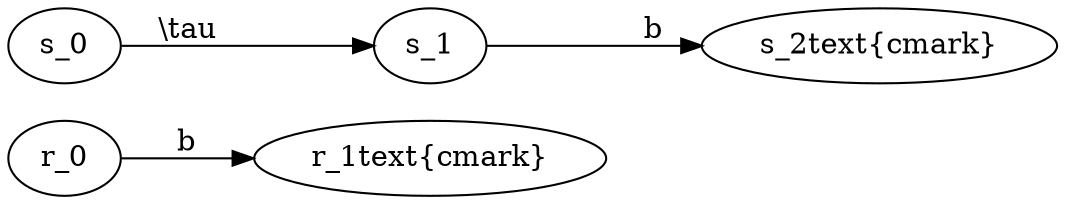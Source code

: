 digraph LTSBes {
    r_0 -> r_1 [label=b];
    s_0 -> s_1 [label="\\tau"];
    s_1 -> s_2 [label=b];
    r_1 [label="r_1\text{\cmark}"]
    s_2 [label="s_2\text{\cmark}"]
    {rank = same; r_0; s_0}
    rankdir=LR;
}